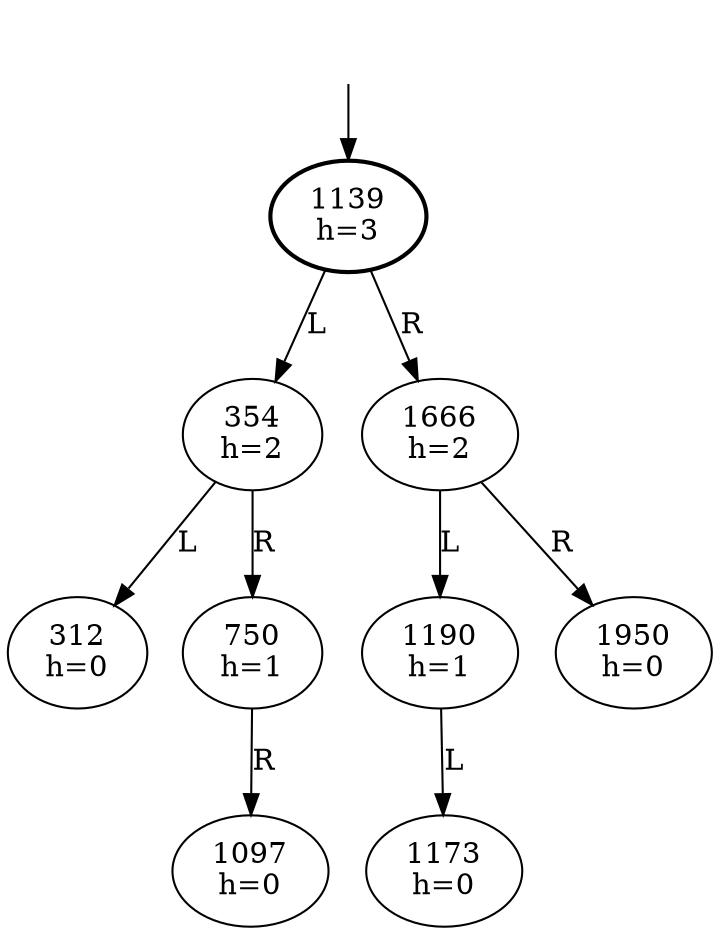 digraph
 {
	Dummy [style=invis];
	Dummy -> 1139;
	1139 [penwidth=2];

	
      1139 [label="1139\nh=3"];

      1139 -> 354 [label="L"];
      354 [label="354\nh=2"];

      354 -> 312 [label="L"];
      312 [label="312\nh=0"];

      354 -> 750 [label="R"];
      750 [label="750\nh=1"];

      750 -> 1097 [label="R"];
      1097 [label="1097\nh=0"];

      1139 -> 1666 [label="R"];
      1666 [label="1666\nh=2"];

      1666 -> 1190 [label="L"];
      1190 [label="1190\nh=1"];

      1190 -> 1173 [label="L"];
      1173 [label="1173\nh=0"];

      1666 -> 1950 [label="R"];
      1950 [label="1950\nh=0"];

}